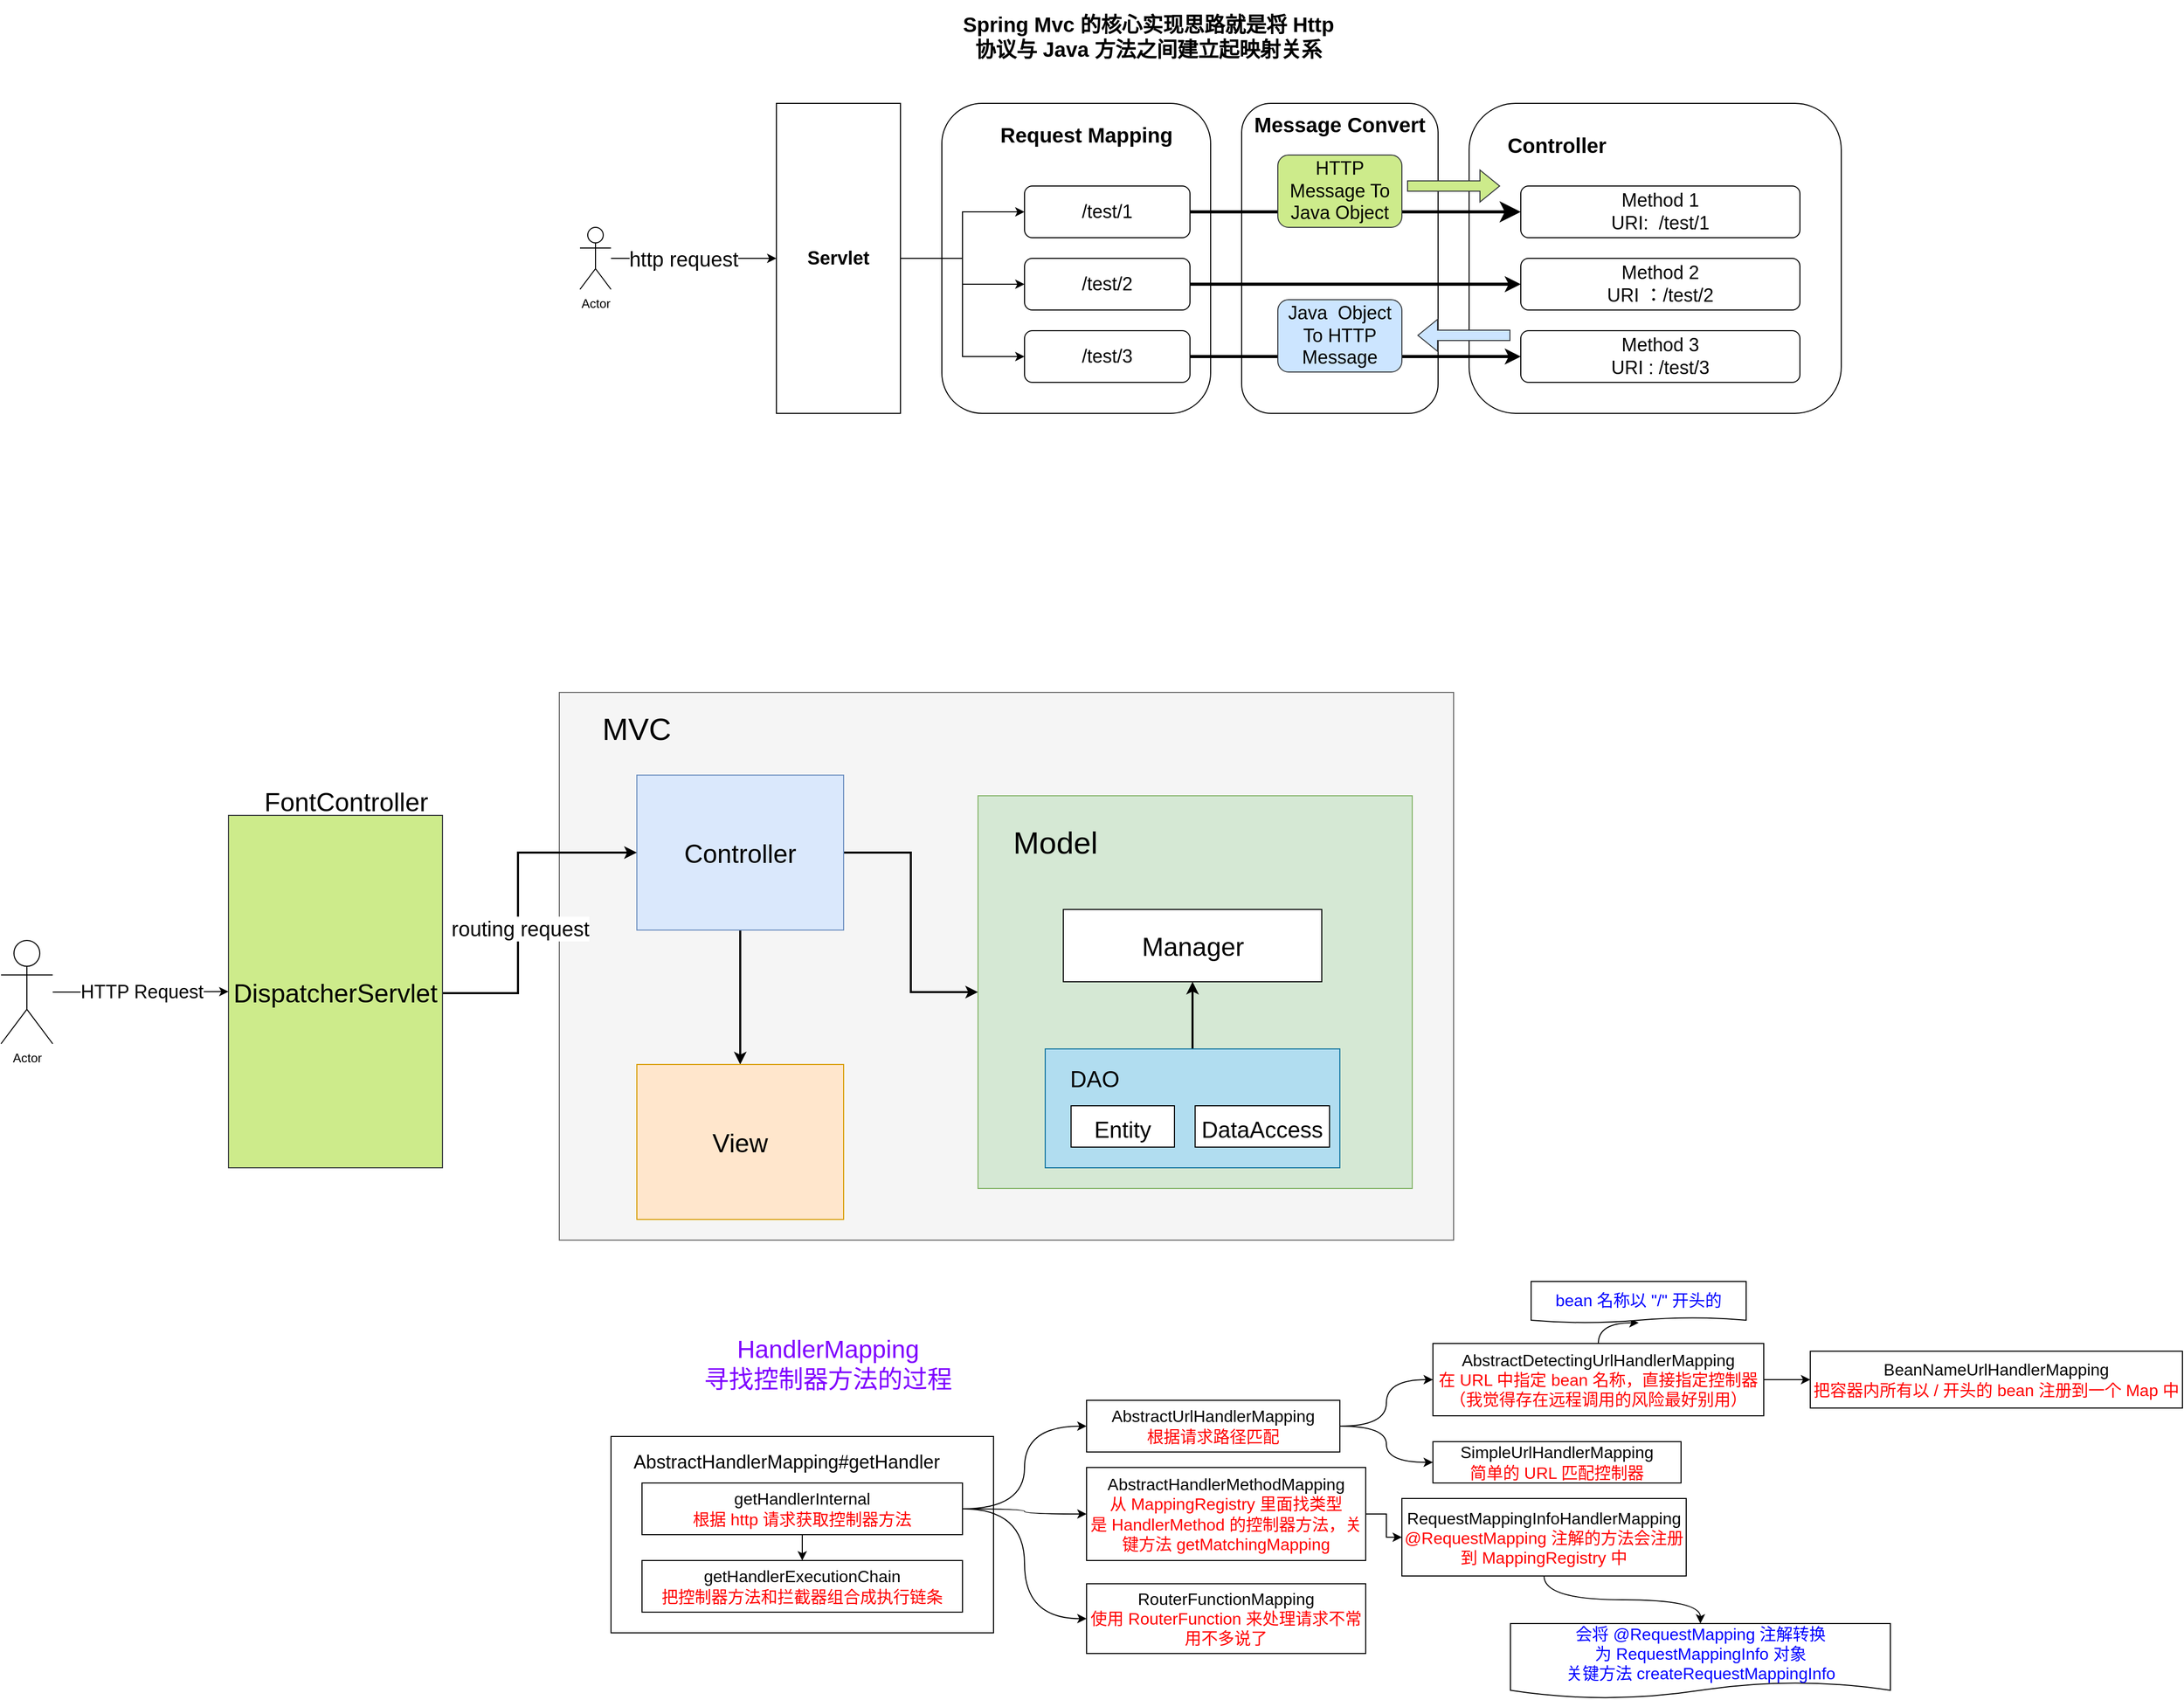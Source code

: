 <mxfile version="21.7.5" type="github">
  <diagram name="第 1 页" id="0abql_iOvC0QdY2ZX0is">
    <mxGraphModel dx="1841" dy="525" grid="1" gridSize="10" guides="1" tooltips="1" connect="1" arrows="1" fold="1" page="1" pageScale="1" pageWidth="827" pageHeight="1169" math="0" shadow="0">
      <root>
        <mxCell id="0" />
        <mxCell id="1" parent="0" />
        <mxCell id="10Tzt0Tq10bFXuyb6pFD-25" value="" style="rounded=1;whiteSpace=wrap;html=1;" parent="1" vertex="1">
          <mxGeometry x="410" y="210" width="190" height="300" as="geometry" />
        </mxCell>
        <mxCell id="10Tzt0Tq10bFXuyb6pFD-18" value="" style="rounded=1;whiteSpace=wrap;html=1;" parent="1" vertex="1">
          <mxGeometry x="120" y="210" width="260" height="300" as="geometry" />
        </mxCell>
        <mxCell id="10Tzt0Tq10bFXuyb6pFD-2" value="" style="rounded=1;whiteSpace=wrap;html=1;" parent="1" vertex="1">
          <mxGeometry x="630" y="210" width="360" height="300" as="geometry" />
        </mxCell>
        <mxCell id="10Tzt0Tq10bFXuyb6pFD-3" value="&lt;font style=&quot;font-size: 20px;&quot;&gt;&lt;b style=&quot;&quot;&gt;Controller&lt;/b&gt;&lt;/font&gt;" style="text;html=1;strokeColor=none;fillColor=none;align=center;verticalAlign=middle;whiteSpace=wrap;rounded=0;" parent="1" vertex="1">
          <mxGeometry x="670" y="230" width="90" height="40" as="geometry" />
        </mxCell>
        <mxCell id="10Tzt0Tq10bFXuyb6pFD-4" value="&lt;font style=&quot;font-size: 18px;&quot;&gt;Method 1&lt;br&gt;URI:&amp;nbsp; /test/1&lt;br&gt;&lt;/font&gt;" style="rounded=1;whiteSpace=wrap;html=1;" parent="1" vertex="1">
          <mxGeometry x="680" y="290" width="270" height="50" as="geometry" />
        </mxCell>
        <mxCell id="10Tzt0Tq10bFXuyb6pFD-5" value="&lt;font style=&quot;font-size: 18px;&quot;&gt;Method 2&lt;br&gt;URI ：/test/2&lt;br&gt;&lt;/font&gt;" style="rounded=1;whiteSpace=wrap;html=1;" parent="1" vertex="1">
          <mxGeometry x="680" y="360" width="270" height="50" as="geometry" />
        </mxCell>
        <mxCell id="10Tzt0Tq10bFXuyb6pFD-6" value="&lt;font style=&quot;font-size: 18px;&quot;&gt;Method 3&lt;br&gt;URI : /test/3&lt;br&gt;&lt;/font&gt;" style="rounded=1;whiteSpace=wrap;html=1;" parent="1" vertex="1">
          <mxGeometry x="680" y="430" width="270" height="50" as="geometry" />
        </mxCell>
        <mxCell id="10Tzt0Tq10bFXuyb6pFD-12" style="edgeStyle=orthogonalEdgeStyle;rounded=0;orthogonalLoop=1;jettySize=auto;html=1;" parent="1" source="10Tzt0Tq10bFXuyb6pFD-7" target="10Tzt0Tq10bFXuyb6pFD-9" edge="1">
          <mxGeometry relative="1" as="geometry" />
        </mxCell>
        <mxCell id="10Tzt0Tq10bFXuyb6pFD-14" style="edgeStyle=orthogonalEdgeStyle;rounded=0;orthogonalLoop=1;jettySize=auto;html=1;" parent="1" source="10Tzt0Tq10bFXuyb6pFD-7" target="10Tzt0Tq10bFXuyb6pFD-10" edge="1">
          <mxGeometry relative="1" as="geometry" />
        </mxCell>
        <mxCell id="10Tzt0Tq10bFXuyb6pFD-16" style="edgeStyle=orthogonalEdgeStyle;rounded=0;orthogonalLoop=1;jettySize=auto;html=1;entryX=0;entryY=0.5;entryDx=0;entryDy=0;" parent="1" source="10Tzt0Tq10bFXuyb6pFD-7" target="10Tzt0Tq10bFXuyb6pFD-11" edge="1">
          <mxGeometry relative="1" as="geometry" />
        </mxCell>
        <mxCell id="10Tzt0Tq10bFXuyb6pFD-7" value="&lt;font style=&quot;font-size: 18px;&quot;&gt;&lt;b&gt;Servlet&lt;/b&gt;&lt;/font&gt;" style="rounded=0;whiteSpace=wrap;html=1;" parent="1" vertex="1">
          <mxGeometry x="-40" y="210" width="120" height="300" as="geometry" />
        </mxCell>
        <mxCell id="10Tzt0Tq10bFXuyb6pFD-13" style="edgeStyle=orthogonalEdgeStyle;rounded=0;orthogonalLoop=1;jettySize=auto;html=1;endSize=11;strokeWidth=3;" parent="1" source="10Tzt0Tq10bFXuyb6pFD-9" target="10Tzt0Tq10bFXuyb6pFD-4" edge="1">
          <mxGeometry relative="1" as="geometry" />
        </mxCell>
        <mxCell id="10Tzt0Tq10bFXuyb6pFD-9" value="&lt;font style=&quot;font-size: 18px;&quot;&gt;/test/1&lt;/font&gt;" style="rounded=1;whiteSpace=wrap;html=1;" parent="1" vertex="1">
          <mxGeometry x="200" y="290" width="160" height="50" as="geometry" />
        </mxCell>
        <mxCell id="10Tzt0Tq10bFXuyb6pFD-15" style="edgeStyle=orthogonalEdgeStyle;rounded=0;orthogonalLoop=1;jettySize=auto;html=1;strokeWidth=3;" parent="1" source="10Tzt0Tq10bFXuyb6pFD-10" target="10Tzt0Tq10bFXuyb6pFD-5" edge="1">
          <mxGeometry relative="1" as="geometry" />
        </mxCell>
        <mxCell id="10Tzt0Tq10bFXuyb6pFD-10" value="&lt;font style=&quot;font-size: 18px;&quot;&gt;/test/2&lt;/font&gt;" style="rounded=1;whiteSpace=wrap;html=1;" parent="1" vertex="1">
          <mxGeometry x="200" y="360" width="160" height="50" as="geometry" />
        </mxCell>
        <mxCell id="10Tzt0Tq10bFXuyb6pFD-17" style="edgeStyle=orthogonalEdgeStyle;rounded=0;orthogonalLoop=1;jettySize=auto;html=1;strokeWidth=3;" parent="1" source="10Tzt0Tq10bFXuyb6pFD-11" target="10Tzt0Tq10bFXuyb6pFD-6" edge="1">
          <mxGeometry relative="1" as="geometry" />
        </mxCell>
        <mxCell id="10Tzt0Tq10bFXuyb6pFD-11" value="&lt;font style=&quot;font-size: 18px;&quot;&gt;/test/3&lt;/font&gt;" style="rounded=1;whiteSpace=wrap;html=1;" parent="1" vertex="1">
          <mxGeometry x="200" y="430" width="160" height="50" as="geometry" />
        </mxCell>
        <mxCell id="10Tzt0Tq10bFXuyb6pFD-19" value="&lt;font style=&quot;font-size: 20px;&quot;&gt;&lt;b style=&quot;&quot;&gt;Request Mapping&lt;/b&gt;&lt;/font&gt;" style="text;html=1;strokeColor=none;fillColor=none;align=center;verticalAlign=middle;whiteSpace=wrap;rounded=0;" parent="1" vertex="1">
          <mxGeometry x="175" y="220" width="170" height="40" as="geometry" />
        </mxCell>
        <mxCell id="10Tzt0Tq10bFXuyb6pFD-21" style="edgeStyle=orthogonalEdgeStyle;rounded=0;orthogonalLoop=1;jettySize=auto;html=1;" parent="1" source="10Tzt0Tq10bFXuyb6pFD-20" target="10Tzt0Tq10bFXuyb6pFD-7" edge="1">
          <mxGeometry relative="1" as="geometry" />
        </mxCell>
        <mxCell id="10Tzt0Tq10bFXuyb6pFD-22" value="&lt;font style=&quot;font-size: 20px;&quot;&gt;http request&lt;/font&gt;" style="edgeLabel;html=1;align=center;verticalAlign=middle;resizable=0;points=[];" parent="10Tzt0Tq10bFXuyb6pFD-21" vertex="1" connectable="0">
          <mxGeometry x="-0.287" y="-3" relative="1" as="geometry">
            <mxPoint x="13" y="-3" as="offset" />
          </mxGeometry>
        </mxCell>
        <mxCell id="10Tzt0Tq10bFXuyb6pFD-20" value="Actor" style="shape=umlActor;verticalLabelPosition=bottom;verticalAlign=top;html=1;outlineConnect=0;" parent="1" vertex="1">
          <mxGeometry x="-230" y="330" width="30" height="60" as="geometry" />
        </mxCell>
        <mxCell id="10Tzt0Tq10bFXuyb6pFD-23" value="&lt;font style=&quot;font-size: 20px;&quot;&gt;&lt;b style=&quot;&quot;&gt;Spring Mvc 的核心实现思路就是将 Http 协议与 Java 方法之间建立起映射关系&lt;/b&gt;&lt;/font&gt;" style="text;html=1;strokeColor=none;fillColor=none;align=center;verticalAlign=middle;whiteSpace=wrap;rounded=0;" parent="1" vertex="1">
          <mxGeometry x="130" y="110" width="380" height="70" as="geometry" />
        </mxCell>
        <mxCell id="10Tzt0Tq10bFXuyb6pFD-26" value="&lt;font style=&quot;font-size: 20px;&quot;&gt;&lt;b style=&quot;&quot;&gt;Message Convert&lt;/b&gt;&lt;/font&gt;" style="text;html=1;strokeColor=none;fillColor=none;align=center;verticalAlign=middle;whiteSpace=wrap;rounded=0;" parent="1" vertex="1">
          <mxGeometry x="420" y="210" width="170" height="40" as="geometry" />
        </mxCell>
        <mxCell id="10Tzt0Tq10bFXuyb6pFD-29" value="&lt;font style=&quot;font-size: 18px;&quot;&gt;HTTP Message To Java Object&lt;/font&gt;" style="rounded=1;whiteSpace=wrap;html=1;fillColor=#cdeb8b;strokeColor=#36393d;" parent="1" vertex="1">
          <mxGeometry x="445" y="260" width="120" height="70" as="geometry" />
        </mxCell>
        <mxCell id="10Tzt0Tq10bFXuyb6pFD-30" value="&lt;font style=&quot;font-size: 18px;&quot;&gt;Java&amp;nbsp; Object To HTTP Message&lt;/font&gt;" style="rounded=1;whiteSpace=wrap;html=1;fillColor=#cce5ff;strokeColor=#36393d;" parent="1" vertex="1">
          <mxGeometry x="445" y="400" width="120" height="70" as="geometry" />
        </mxCell>
        <mxCell id="10Tzt0Tq10bFXuyb6pFD-31" value="" style="shape=flexArrow;endArrow=classic;html=1;rounded=0;fillColor=#cdeb8b;strokeColor=#36393d;" parent="1" edge="1">
          <mxGeometry width="50" height="50" relative="1" as="geometry">
            <mxPoint x="570" y="290" as="sourcePoint" />
            <mxPoint x="660" y="290" as="targetPoint" />
          </mxGeometry>
        </mxCell>
        <mxCell id="10Tzt0Tq10bFXuyb6pFD-32" value="" style="shape=flexArrow;endArrow=classic;html=1;rounded=0;fillColor=#cce5ff;strokeColor=#36393d;" parent="1" edge="1">
          <mxGeometry width="50" height="50" relative="1" as="geometry">
            <mxPoint x="670" y="434.5" as="sourcePoint" />
            <mxPoint x="580" y="434.5" as="targetPoint" />
          </mxGeometry>
        </mxCell>
        <mxCell id="taZi2zHfxL4B1svhan_J-2" value="" style="rounded=0;whiteSpace=wrap;html=1;fillColor=#f5f5f5;fontColor=#333333;strokeColor=#666666;" parent="1" vertex="1">
          <mxGeometry x="-250" y="780" width="865" height="530" as="geometry" />
        </mxCell>
        <mxCell id="taZi2zHfxL4B1svhan_J-3" style="edgeStyle=orthogonalEdgeStyle;rounded=0;orthogonalLoop=1;jettySize=auto;html=1;fontSize=25;strokeWidth=2;" parent="1" source="taZi2zHfxL4B1svhan_J-5" target="taZi2zHfxL4B1svhan_J-7" edge="1">
          <mxGeometry relative="1" as="geometry" />
        </mxCell>
        <mxCell id="taZi2zHfxL4B1svhan_J-4" style="edgeStyle=orthogonalEdgeStyle;rounded=0;orthogonalLoop=1;jettySize=auto;html=1;exitX=0.5;exitY=1;exitDx=0;exitDy=0;fontSize=25;strokeWidth=2;" parent="1" source="taZi2zHfxL4B1svhan_J-5" target="taZi2zHfxL4B1svhan_J-6" edge="1">
          <mxGeometry relative="1" as="geometry" />
        </mxCell>
        <mxCell id="taZi2zHfxL4B1svhan_J-5" value="&lt;font style=&quot;font-size: 25px;&quot;&gt;Controller&lt;/font&gt;" style="rounded=0;whiteSpace=wrap;html=1;fillColor=#dae8fc;strokeColor=#6c8ebf;" parent="1" vertex="1">
          <mxGeometry x="-175" y="860" width="200" height="150" as="geometry" />
        </mxCell>
        <mxCell id="taZi2zHfxL4B1svhan_J-6" value="&lt;font style=&quot;font-size: 25px;&quot;&gt;View&lt;/font&gt;" style="rounded=0;whiteSpace=wrap;html=1;fillColor=#ffe6cc;strokeColor=#d79b00;" parent="1" vertex="1">
          <mxGeometry x="-175" y="1140" width="200" height="150" as="geometry" />
        </mxCell>
        <mxCell id="taZi2zHfxL4B1svhan_J-7" value="" style="rounded=0;whiteSpace=wrap;html=1;fillColor=#d5e8d4;strokeColor=#82b366;" parent="1" vertex="1">
          <mxGeometry x="155" y="880" width="420" height="380" as="geometry" />
        </mxCell>
        <mxCell id="taZi2zHfxL4B1svhan_J-8" style="edgeStyle=orthogonalEdgeStyle;rounded=0;orthogonalLoop=1;jettySize=auto;html=1;exitX=0.5;exitY=0;exitDx=0;exitDy=0;entryX=0.5;entryY=1;entryDx=0;entryDy=0;fontSize=30;strokeWidth=2;" parent="1" source="taZi2zHfxL4B1svhan_J-9" target="taZi2zHfxL4B1svhan_J-10" edge="1">
          <mxGeometry relative="1" as="geometry" />
        </mxCell>
        <mxCell id="taZi2zHfxL4B1svhan_J-9" value="" style="rounded=0;whiteSpace=wrap;html=1;fontSize=25;fillColor=#b1ddf0;strokeColor=#10739e;" parent="1" vertex="1">
          <mxGeometry x="220" y="1125" width="285" height="115" as="geometry" />
        </mxCell>
        <mxCell id="taZi2zHfxL4B1svhan_J-10" value="Manager" style="rounded=0;whiteSpace=wrap;html=1;fontSize=25;" parent="1" vertex="1">
          <mxGeometry x="237.5" y="990" width="250" height="70" as="geometry" />
        </mxCell>
        <mxCell id="taZi2zHfxL4B1svhan_J-11" value="&lt;font style=&quot;font-size: 30px;&quot;&gt;MVC&lt;/font&gt;" style="text;html=1;strokeColor=none;fillColor=none;align=center;verticalAlign=middle;whiteSpace=wrap;rounded=0;fontSize=25;" parent="1" vertex="1">
          <mxGeometry x="-230" y="790" width="110" height="50" as="geometry" />
        </mxCell>
        <mxCell id="taZi2zHfxL4B1svhan_J-12" value="&lt;font style=&quot;font-size: 30px;&quot;&gt;Model&lt;/font&gt;" style="text;html=1;strokeColor=none;fillColor=none;align=center;verticalAlign=middle;whiteSpace=wrap;rounded=0;fontSize=25;" parent="1" vertex="1">
          <mxGeometry x="175" y="900" width="110" height="50" as="geometry" />
        </mxCell>
        <mxCell id="taZi2zHfxL4B1svhan_J-13" value="&lt;font style=&quot;font-size: 22px;&quot;&gt;Entity&lt;/font&gt;" style="rounded=0;whiteSpace=wrap;html=1;fontSize=30;" parent="1" vertex="1">
          <mxGeometry x="245" y="1180" width="100" height="40" as="geometry" />
        </mxCell>
        <mxCell id="taZi2zHfxL4B1svhan_J-14" value="&lt;font style=&quot;font-size: 22px;&quot;&gt;DataAccess&lt;/font&gt;" style="rounded=0;whiteSpace=wrap;html=1;fontSize=30;" parent="1" vertex="1">
          <mxGeometry x="365" y="1180" width="130" height="40" as="geometry" />
        </mxCell>
        <mxCell id="taZi2zHfxL4B1svhan_J-15" value="DAO" style="text;html=1;strokeColor=none;fillColor=none;align=center;verticalAlign=middle;whiteSpace=wrap;rounded=0;fontSize=22;" parent="1" vertex="1">
          <mxGeometry x="237.5" y="1140" width="60" height="30" as="geometry" />
        </mxCell>
        <mxCell id="taZi2zHfxL4B1svhan_J-17" style="edgeStyle=orthogonalEdgeStyle;rounded=0;orthogonalLoop=1;jettySize=auto;html=1;entryX=0;entryY=0.5;entryDx=0;entryDy=0;strokeWidth=2;" parent="1" source="taZi2zHfxL4B1svhan_J-16" target="taZi2zHfxL4B1svhan_J-5" edge="1">
          <mxGeometry relative="1" as="geometry">
            <Array as="points">
              <mxPoint x="-290" y="1071" />
              <mxPoint x="-290" y="935" />
            </Array>
          </mxGeometry>
        </mxCell>
        <mxCell id="taZi2zHfxL4B1svhan_J-22" value="&lt;font style=&quot;font-size: 20px;&quot;&gt;routing request&lt;/font&gt;" style="edgeLabel;html=1;align=center;verticalAlign=middle;resizable=0;points=[];" parent="taZi2zHfxL4B1svhan_J-17" vertex="1" connectable="0">
          <mxGeometry x="-0.155" y="-2" relative="1" as="geometry">
            <mxPoint y="1" as="offset" />
          </mxGeometry>
        </mxCell>
        <mxCell id="taZi2zHfxL4B1svhan_J-16" value="&lt;font style=&quot;font-size: 25px;&quot;&gt;DispatcherServlet&lt;/font&gt;" style="rounded=0;whiteSpace=wrap;html=1;fillColor=#cdeb8b;strokeColor=#36393d;" parent="1" vertex="1">
          <mxGeometry x="-570" y="899" width="207" height="341" as="geometry" />
        </mxCell>
        <mxCell id="taZi2zHfxL4B1svhan_J-18" value="&lt;font style=&quot;font-size: 25px;&quot;&gt;FontController&lt;/font&gt;" style="text;html=1;strokeColor=none;fillColor=none;align=center;verticalAlign=middle;whiteSpace=wrap;rounded=0;" parent="1" vertex="1">
          <mxGeometry x="-526.5" y="870" width="140" height="30" as="geometry" />
        </mxCell>
        <mxCell id="taZi2zHfxL4B1svhan_J-20" style="edgeStyle=orthogonalEdgeStyle;rounded=0;orthogonalLoop=1;jettySize=auto;html=1;entryX=0;entryY=0.5;entryDx=0;entryDy=0;" parent="1" source="taZi2zHfxL4B1svhan_J-19" target="taZi2zHfxL4B1svhan_J-16" edge="1">
          <mxGeometry relative="1" as="geometry" />
        </mxCell>
        <mxCell id="taZi2zHfxL4B1svhan_J-21" value="&lt;font style=&quot;font-size: 18px;&quot;&gt;HTTP Request&lt;/font&gt;" style="edgeLabel;html=1;align=center;verticalAlign=middle;resizable=0;points=[];" parent="taZi2zHfxL4B1svhan_J-20" vertex="1" connectable="0">
          <mxGeometry x="-0.26" y="1" relative="1" as="geometry">
            <mxPoint x="23" y="1" as="offset" />
          </mxGeometry>
        </mxCell>
        <mxCell id="taZi2zHfxL4B1svhan_J-19" value="Actor" style="shape=umlActor;verticalLabelPosition=bottom;verticalAlign=top;html=1;outlineConnect=0;" parent="1" vertex="1">
          <mxGeometry x="-790" y="1020" width="50" height="100" as="geometry" />
        </mxCell>
        <mxCell id="3lszufqdUvXLjo91GpNb-1" value="" style="rounded=0;whiteSpace=wrap;html=1;" vertex="1" parent="1">
          <mxGeometry x="-200" y="1500" width="370" height="190" as="geometry" />
        </mxCell>
        <mxCell id="3lszufqdUvXLjo91GpNb-7" value="" style="edgeStyle=orthogonalEdgeStyle;orthogonalLoop=1;jettySize=auto;html=1;entryX=0;entryY=0.5;entryDx=0;entryDy=0;curved=1;" edge="1" parent="1" source="3lszufqdUvXLjo91GpNb-2" target="3lszufqdUvXLjo91GpNb-6">
          <mxGeometry relative="1" as="geometry" />
        </mxCell>
        <mxCell id="3lszufqdUvXLjo91GpNb-19" style="edgeStyle=orthogonalEdgeStyle;orthogonalLoop=1;jettySize=auto;html=1;entryX=0;entryY=0.5;entryDx=0;entryDy=0;curved=1;" edge="1" parent="1" source="3lszufqdUvXLjo91GpNb-2" target="3lszufqdUvXLjo91GpNb-18">
          <mxGeometry relative="1" as="geometry" />
        </mxCell>
        <mxCell id="3lszufqdUvXLjo91GpNb-26" style="edgeStyle=orthogonalEdgeStyle;orthogonalLoop=1;jettySize=auto;html=1;entryX=0;entryY=0.5;entryDx=0;entryDy=0;curved=1;" edge="1" parent="1" source="3lszufqdUvXLjo91GpNb-2" target="3lszufqdUvXLjo91GpNb-25">
          <mxGeometry relative="1" as="geometry" />
        </mxCell>
        <mxCell id="3lszufqdUvXLjo91GpNb-27" style="edgeStyle=orthogonalEdgeStyle;rounded=0;orthogonalLoop=1;jettySize=auto;html=1;entryX=0.5;entryY=0;entryDx=0;entryDy=0;" edge="1" parent="1" source="3lszufqdUvXLjo91GpNb-2" target="3lszufqdUvXLjo91GpNb-3">
          <mxGeometry relative="1" as="geometry" />
        </mxCell>
        <mxCell id="3lszufqdUvXLjo91GpNb-2" value="&lt;font style=&quot;font-size: 16px;&quot;&gt;getHandlerInternal&lt;br&gt;&lt;font color=&quot;#ff0000&quot;&gt;根据 http 请求获取控制器方法&lt;/font&gt;&lt;/font&gt;" style="rounded=0;whiteSpace=wrap;html=1;" vertex="1" parent="1">
          <mxGeometry x="-170" y="1545" width="310" height="50" as="geometry" />
        </mxCell>
        <mxCell id="3lszufqdUvXLjo91GpNb-3" value="&lt;font style=&quot;font-size: 16px;&quot;&gt;getHandlerExecutionChain&lt;br&gt;&lt;font color=&quot;#ff0000&quot;&gt;把控制器方法和拦截器组合成执行链条&lt;/font&gt;&lt;/font&gt;" style="rounded=0;whiteSpace=wrap;html=1;" vertex="1" parent="1">
          <mxGeometry x="-170" y="1620" width="310" height="50" as="geometry" />
        </mxCell>
        <mxCell id="3lszufqdUvXLjo91GpNb-4" value="&lt;font style=&quot;font-size: 18px;&quot;&gt;AbstractHandlerMapping#getHandler&lt;/font&gt;" style="text;html=1;strokeColor=none;fillColor=none;align=center;verticalAlign=middle;whiteSpace=wrap;rounded=0;" vertex="1" parent="1">
          <mxGeometry x="-190" y="1510" width="320" height="30" as="geometry" />
        </mxCell>
        <mxCell id="3lszufqdUvXLjo91GpNb-13" style="edgeStyle=orthogonalEdgeStyle;orthogonalLoop=1;jettySize=auto;html=1;entryX=0;entryY=0.5;entryDx=0;entryDy=0;curved=1;" edge="1" parent="1" source="3lszufqdUvXLjo91GpNb-6" target="3lszufqdUvXLjo91GpNb-9">
          <mxGeometry relative="1" as="geometry">
            <mxPoint x="565" y="1420" as="targetPoint" />
          </mxGeometry>
        </mxCell>
        <mxCell id="3lszufqdUvXLjo91GpNb-17" style="edgeStyle=orthogonalEdgeStyle;orthogonalLoop=1;jettySize=auto;html=1;entryX=0;entryY=0.5;entryDx=0;entryDy=0;exitX=1;exitY=0.5;exitDx=0;exitDy=0;curved=1;" edge="1" parent="1" source="3lszufqdUvXLjo91GpNb-6" target="3lszufqdUvXLjo91GpNb-16">
          <mxGeometry relative="1" as="geometry">
            <mxPoint x="575" y="1500" as="targetPoint" />
          </mxGeometry>
        </mxCell>
        <mxCell id="3lszufqdUvXLjo91GpNb-6" value="&lt;font style=&quot;&quot;&gt;&lt;font style=&quot;font-size: 16px;&quot;&gt;AbstractUrlHandlerMapping&lt;br&gt;&lt;font color=&quot;#ff0000&quot;&gt;根据请求路径匹配&lt;/font&gt;&lt;/font&gt;&lt;br&gt;&lt;/font&gt;" style="whiteSpace=wrap;html=1;rounded=0;" vertex="1" parent="1">
          <mxGeometry x="260" y="1465" width="245" height="50" as="geometry" />
        </mxCell>
        <mxCell id="3lszufqdUvXLjo91GpNb-12" value="" style="edgeStyle=orthogonalEdgeStyle;orthogonalLoop=1;jettySize=auto;html=1;curved=1;" edge="1" parent="1" source="3lszufqdUvXLjo91GpNb-9" target="3lszufqdUvXLjo91GpNb-11">
          <mxGeometry relative="1" as="geometry" />
        </mxCell>
        <mxCell id="3lszufqdUvXLjo91GpNb-15" value="" style="edgeStyle=orthogonalEdgeStyle;rounded=0;orthogonalLoop=1;jettySize=auto;html=1;" edge="1" parent="1" source="3lszufqdUvXLjo91GpNb-9" target="3lszufqdUvXLjo91GpNb-14">
          <mxGeometry relative="1" as="geometry" />
        </mxCell>
        <mxCell id="3lszufqdUvXLjo91GpNb-9" value="&lt;font style=&quot;&quot;&gt;&lt;font style=&quot;font-size: 16px;&quot;&gt;&lt;font style=&quot;&quot;&gt;AbstractDetectingUrlHandlerMapping&lt;br&gt;&lt;/font&gt;&lt;font color=&quot;#ff0000&quot; style=&quot;&quot;&gt;在 URL 中指定 bean 名称，直接指定控制器（我觉得存在远程调用的风险最好别用）&lt;/font&gt;&lt;/font&gt;&lt;br&gt;&lt;/font&gt;" style="whiteSpace=wrap;html=1;rounded=0;" vertex="1" parent="1">
          <mxGeometry x="595" y="1410" width="320" height="70" as="geometry" />
        </mxCell>
        <mxCell id="3lszufqdUvXLjo91GpNb-11" value="&lt;font color=&quot;#0000ff&quot; style=&quot;font-size: 16px;&quot;&gt;bean 名称以 &quot;/&quot; 开头的&lt;/font&gt;" style="shape=document;whiteSpace=wrap;html=1;boundedLbl=1;rounded=0;size=0.125;" vertex="1" parent="1">
          <mxGeometry x="690" y="1350" width="208" height="40" as="geometry" />
        </mxCell>
        <mxCell id="3lszufqdUvXLjo91GpNb-14" value="&lt;font style=&quot;&quot;&gt;&lt;font style=&quot;font-size: 16px;&quot;&gt;&lt;font style=&quot;&quot;&gt;BeanNameUrlHandlerMapping&lt;br&gt;&lt;/font&gt;&lt;font color=&quot;#ff0000&quot;&gt;把容器内所有以 / 开头的 bean 注册到一个 Map 中&lt;/font&gt;&lt;/font&gt;&lt;br&gt;&lt;/font&gt;" style="whiteSpace=wrap;html=1;rounded=0;" vertex="1" parent="1">
          <mxGeometry x="960" y="1417.5" width="360" height="55" as="geometry" />
        </mxCell>
        <mxCell id="3lszufqdUvXLjo91GpNb-16" value="&lt;font style=&quot;&quot;&gt;&lt;font style=&quot;font-size: 16px;&quot;&gt;&lt;font style=&quot;&quot;&gt;SimpleUrlHandlerMapping&lt;br&gt;&lt;/font&gt;&lt;font color=&quot;#ff0000&quot;&gt;简单的 URL 匹配控制器&lt;/font&gt;&lt;/font&gt;&lt;br&gt;&lt;/font&gt;" style="whiteSpace=wrap;html=1;rounded=0;" vertex="1" parent="1">
          <mxGeometry x="595" y="1505" width="240" height="40" as="geometry" />
        </mxCell>
        <mxCell id="3lszufqdUvXLjo91GpNb-22" style="edgeStyle=orthogonalEdgeStyle;rounded=0;orthogonalLoop=1;jettySize=auto;html=1;entryX=0;entryY=0.5;entryDx=0;entryDy=0;" edge="1" parent="1" source="3lszufqdUvXLjo91GpNb-18" target="3lszufqdUvXLjo91GpNb-21">
          <mxGeometry relative="1" as="geometry">
            <mxPoint x="575" y="1597.5" as="targetPoint" />
          </mxGeometry>
        </mxCell>
        <mxCell id="3lszufqdUvXLjo91GpNb-18" value="&lt;font style=&quot;font-size: 16px;&quot;&gt;&lt;font style=&quot;&quot;&gt;&lt;font style=&quot;&quot;&gt;&lt;font style=&quot;&quot;&gt;AbstractHandlerMethodMapping&lt;br&gt;&lt;/font&gt;&lt;font style=&quot;&quot; color=&quot;#ff0000&quot;&gt;从&amp;nbsp;MappingRegistry 里面找类型是&amp;nbsp;&lt;/font&gt;&lt;/font&gt;&lt;font style=&quot;&quot; color=&quot;#ff0000&quot;&gt;HandlerMethod 的控制器方法，关键方法&amp;nbsp;&lt;/font&gt;&lt;/font&gt;&lt;font color=&quot;#ff0000&quot;&gt;getMatchingMapping&lt;/font&gt;&lt;/font&gt;" style="whiteSpace=wrap;html=1;rounded=0;" vertex="1" parent="1">
          <mxGeometry x="260" y="1530" width="270" height="90" as="geometry" />
        </mxCell>
        <mxCell id="3lszufqdUvXLjo91GpNb-24" value="" style="edgeStyle=orthogonalEdgeStyle;orthogonalLoop=1;jettySize=auto;html=1;curved=1;" edge="1" parent="1" source="3lszufqdUvXLjo91GpNb-21" target="3lszufqdUvXLjo91GpNb-23">
          <mxGeometry relative="1" as="geometry" />
        </mxCell>
        <mxCell id="3lszufqdUvXLjo91GpNb-21" value="&lt;font style=&quot;&quot;&gt;&lt;font style=&quot;font-size: 16px;&quot;&gt;&lt;font style=&quot;&quot;&gt;RequestMappingInfoHandlerMapping&lt;br&gt;&lt;/font&gt;&lt;font color=&quot;#ff0000&quot;&gt;@RequestMapping 注解的方法会注册到&amp;nbsp;MappingRegistry 中&lt;/font&gt;&lt;/font&gt;&lt;br&gt;&lt;/font&gt;" style="whiteSpace=wrap;html=1;rounded=0;" vertex="1" parent="1">
          <mxGeometry x="565" y="1560" width="275" height="75" as="geometry" />
        </mxCell>
        <mxCell id="3lszufqdUvXLjo91GpNb-23" value="&lt;font color=&quot;#0000ff&quot;&gt;&lt;font style=&quot;font-size: 16px;&quot;&gt;会将&amp;nbsp;@RequestMapping 注解转换为&amp;nbsp;RequestMappingInfo 对象&lt;br&gt;关键方法&amp;nbsp;&lt;/font&gt;&lt;font style=&quot;font-size: 16px;&quot;&gt;createRequestMappingInfo&lt;/font&gt;&lt;/font&gt;" style="shape=document;whiteSpace=wrap;html=1;boundedLbl=1;rounded=0;size=0.216;" vertex="1" parent="1">
          <mxGeometry x="670" y="1681" width="367.5" height="72.5" as="geometry" />
        </mxCell>
        <mxCell id="3lszufqdUvXLjo91GpNb-25" value="&lt;font style=&quot;font-size: 16px;&quot;&gt;RouterFunctionMapping&lt;br&gt;&lt;font color=&quot;#ff0000&quot;&gt;使用&amp;nbsp;RouterFunction 来处理请求不常用不多说了&lt;/font&gt;&lt;br&gt;&lt;/font&gt;" style="whiteSpace=wrap;html=1;rounded=0;" vertex="1" parent="1">
          <mxGeometry x="260" y="1642.5" width="270" height="67.5" as="geometry" />
        </mxCell>
        <mxCell id="3lszufqdUvXLjo91GpNb-28" value="&lt;font color=&quot;#7f00ff&quot; style=&quot;font-size: 24px;&quot;&gt;HandlerMapping &lt;br&gt;寻找控制器方法的过程&lt;/font&gt;" style="text;html=1;strokeColor=none;fillColor=none;align=center;verticalAlign=middle;whiteSpace=wrap;rounded=0;" vertex="1" parent="1">
          <mxGeometry x="-120" y="1400" width="260" height="60" as="geometry" />
        </mxCell>
      </root>
    </mxGraphModel>
  </diagram>
</mxfile>
